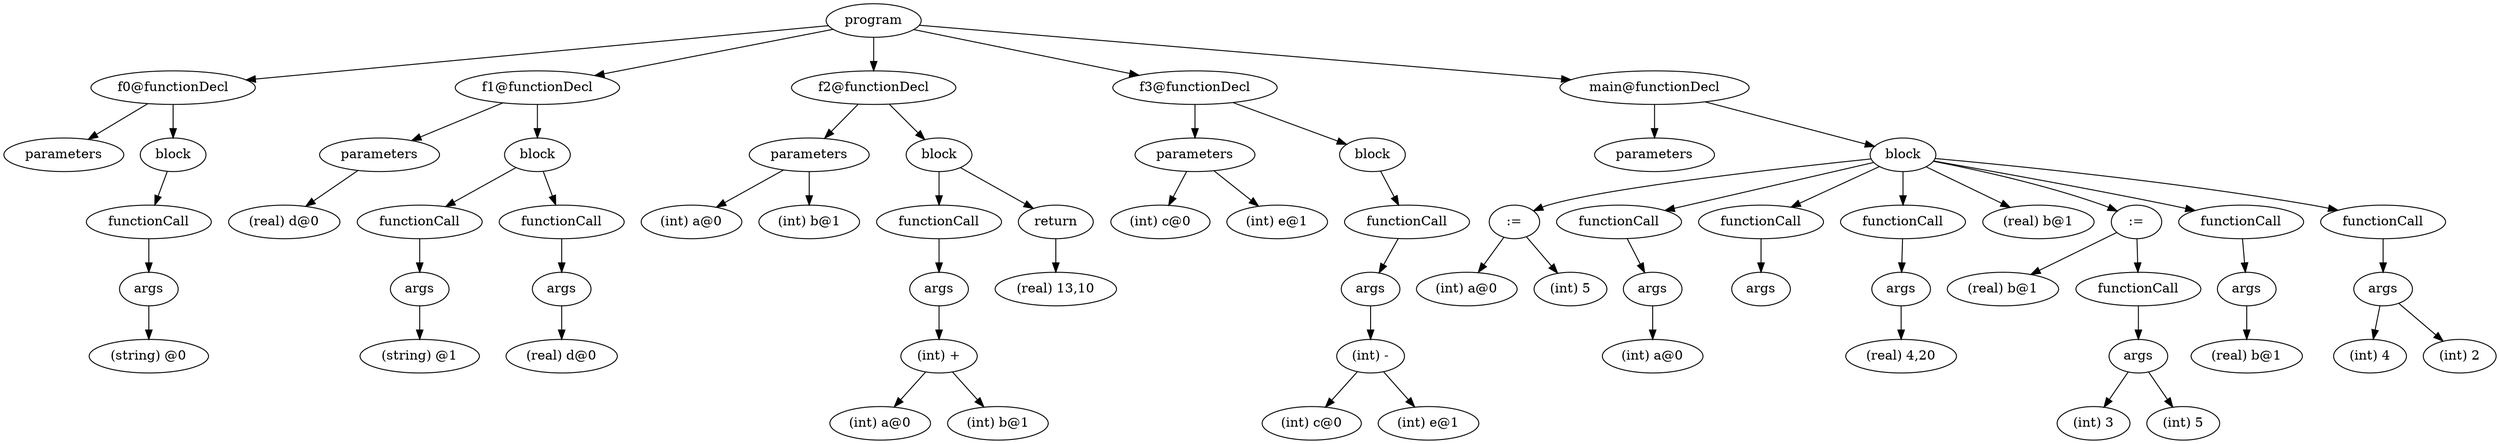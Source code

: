 digraph {
graph [ordering="out"];
node0[label="program"];
node1[label="f0@functionDecl"];
node2[label="parameters"];
node1 -> node2;
node3[label="block"];
node4[label="functionCall"];
node5[label="args"];
node6[label="(string) @0"];
node5 -> node6;
node4 -> node5;
node3 -> node4;
node1 -> node3;
node0 -> node1;
node7[label="f1@functionDecl"];
node8[label="parameters"];
node9[label="(real) d@0"];
node8 -> node9;
node7 -> node8;
node10[label="block"];
node11[label="functionCall"];
node12[label="args"];
node13[label="(string) @1"];
node12 -> node13;
node11 -> node12;
node10 -> node11;
node14[label="functionCall"];
node15[label="args"];
node16[label="(real) d@0"];
node15 -> node16;
node14 -> node15;
node10 -> node14;
node7 -> node10;
node0 -> node7;
node17[label="f2@functionDecl"];
node18[label="parameters"];
node19[label="(int) a@0"];
node18 -> node19;
node20[label="(int) b@1"];
node18 -> node20;
node17 -> node18;
node21[label="block"];
node22[label="functionCall"];
node23[label="args"];
node24[label="(int) +"];
node25[label="(int) a@0"];
node24 -> node25;
node26[label="(int) b@1"];
node24 -> node26;
node23 -> node24;
node22 -> node23;
node21 -> node22;
node27[label="return"];
node28[label="(real) 13,10"];
node27 -> node28;
node21 -> node27;
node17 -> node21;
node0 -> node17;
node29[label="f3@functionDecl"];
node30[label="parameters"];
node31[label="(int) c@0"];
node30 -> node31;
node32[label="(int) e@1"];
node30 -> node32;
node29 -> node30;
node33[label="block"];
node34[label="functionCall"];
node35[label="args"];
node36[label="(int) -"];
node37[label="(int) c@0"];
node36 -> node37;
node38[label="(int) e@1"];
node36 -> node38;
node35 -> node36;
node34 -> node35;
node33 -> node34;
node29 -> node33;
node0 -> node29;
node39[label="main@functionDecl"];
node40[label="parameters"];
node39 -> node40;
node41[label="block"];
node42[label=":="];
node43[label="(int) a@0"];
node42 -> node43;
node44[label="(int) 5"];
node42 -> node44;
node41 -> node42;
node45[label="functionCall"];
node46[label="args"];
node47[label="(int) a@0"];
node46 -> node47;
node45 -> node46;
node41 -> node45;
node48[label="functionCall"];
node49[label="args"];
node48 -> node49;
node41 -> node48;
node50[label="functionCall"];
node51[label="args"];
node52[label="(real) 4,20"];
node51 -> node52;
node50 -> node51;
node41 -> node50;
node53[label="(real) b@1"];
node41 -> node53;
node54[label=":="];
node55[label="(real) b@1"];
node54 -> node55;
node56[label="functionCall"];
node57[label="args"];
node58[label="(int) 3"];
node57 -> node58;
node59[label="(int) 5"];
node57 -> node59;
node56 -> node57;
node54 -> node56;
node41 -> node54;
node60[label="functionCall"];
node61[label="args"];
node62[label="(real) b@1"];
node61 -> node62;
node60 -> node61;
node41 -> node60;
node63[label="functionCall"];
node64[label="args"];
node65[label="(int) 4"];
node64 -> node65;
node66[label="(int) 2"];
node64 -> node66;
node63 -> node64;
node41 -> node63;
node39 -> node41;
node0 -> node39;
}
